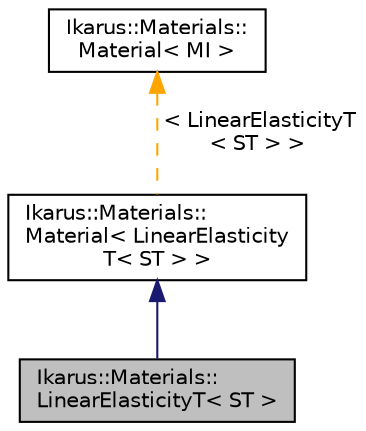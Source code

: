 digraph "Ikarus::Materials::LinearElasticityT&lt; ST &gt;"
{
 // LATEX_PDF_SIZE
  edge [fontname="Helvetica",fontsize="10",labelfontname="Helvetica",labelfontsize="10"];
  node [fontname="Helvetica",fontsize="10",shape=record];
  Node1 [label="Ikarus::Materials::\lLinearElasticityT\< ST \>",height=0.2,width=0.4,color="black", fillcolor="grey75", style="filled", fontcolor="black",tooltip="Implementation of the Linear Elasticity material model.The energy is computed as."];
  Node2 -> Node1 [dir="back",color="midnightblue",fontsize="10",style="solid"];
  Node2 [label="Ikarus::Materials::\lMaterial\< LinearElasticity\lT\< ST \> \>",height=0.2,width=0.4,color="black", fillcolor="white", style="filled",URL="$a01622.html",tooltip=" "];
  Node3 -> Node2 [dir="back",color="orange",fontsize="10",style="dashed",label=" \< LinearElasticityT\l\< ST \> \>" ];
  Node3 [label="Ikarus::Materials::\lMaterial\< MI \>",height=0.2,width=0.4,color="black", fillcolor="white", style="filled",URL="$a01622.html",tooltip="Interface classf or materials."];
}
